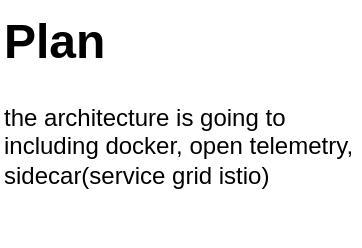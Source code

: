<mxfile version="24.7.6">
  <diagram name="Page-1" id="rg3jVQ4s2vGun1SFGFmZ">
    <mxGraphModel dx="2074" dy="1106" grid="1" gridSize="10" guides="1" tooltips="1" connect="1" arrows="1" fold="1" page="1" pageScale="1" pageWidth="850" pageHeight="1100" math="0" shadow="0">
      <root>
        <mxCell id="0" />
        <mxCell id="1" parent="0" />
        <mxCell id="NJqGYNmyrrExQWYes_ot-1" value="&lt;h1 style=&quot;margin-top: 0px;&quot;&gt;Plan&lt;/h1&gt;&lt;p&gt;the architecture is going to including docker, open telemetry, sidecar(service grid istio)&lt;/p&gt;" style="text;html=1;whiteSpace=wrap;overflow=hidden;rounded=0;" vertex="1" parent="1">
          <mxGeometry x="330" y="400" width="180" height="120" as="geometry" />
        </mxCell>
      </root>
    </mxGraphModel>
  </diagram>
</mxfile>
